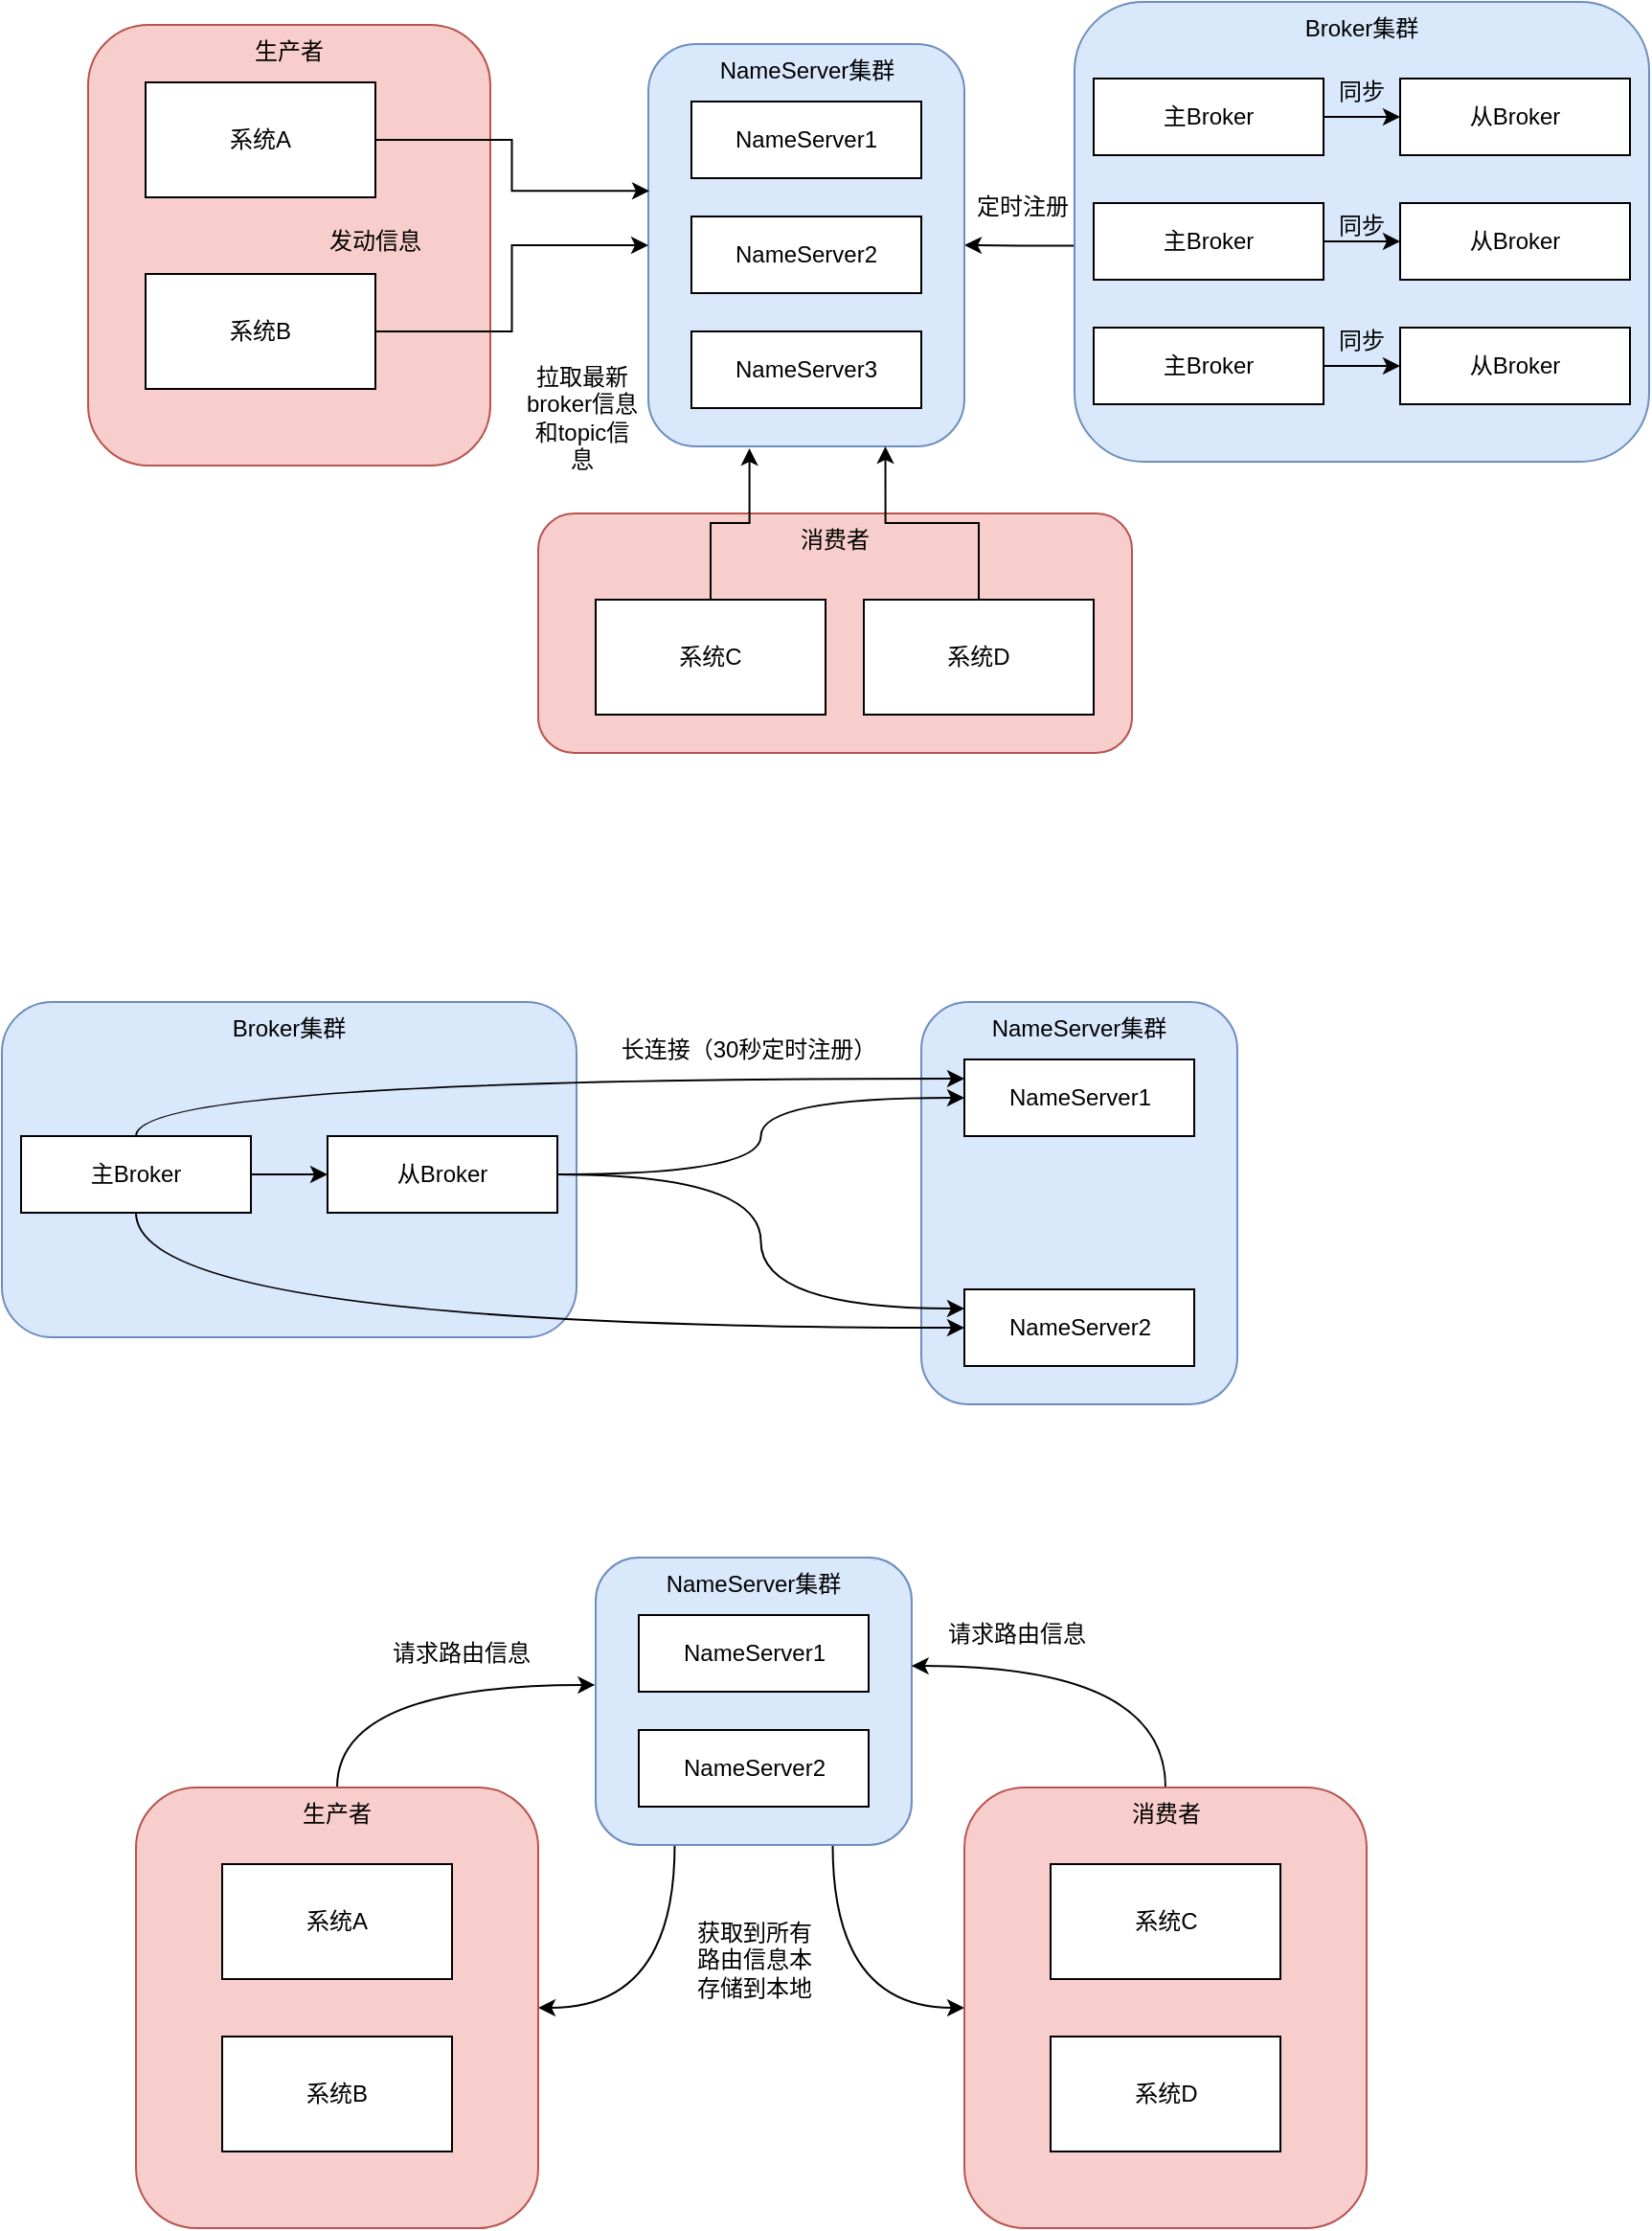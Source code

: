 <mxfile version="19.0.3" type="device" pages="2"><diagram id="EDm4s6E4XvLWAy1QDdE6" name="第 1 页"><mxGraphModel dx="1865" dy="649" grid="1" gridSize="10" guides="1" tooltips="1" connect="1" arrows="1" fold="1" page="1" pageScale="1" pageWidth="827" pageHeight="1169" math="0" shadow="0"><root><mxCell id="0"/><mxCell id="1" parent="0"/><mxCell id="5RQZ8icjDF4wgGyXuNNp-26" value="消费者" style="rounded=1;whiteSpace=wrap;html=1;verticalAlign=top;fillColor=#f8cecc;strokeColor=#b85450;" parent="1" vertex="1"><mxGeometry x="270" y="435" width="310" height="125" as="geometry"/></mxCell><mxCell id="5RQZ8icjDF4wgGyXuNNp-24" value="生产者" style="rounded=1;whiteSpace=wrap;html=1;verticalAlign=top;fillColor=#f8cecc;strokeColor=#b85450;" parent="1" vertex="1"><mxGeometry x="35" y="180" width="210" height="230" as="geometry"/></mxCell><mxCell id="5RQZ8icjDF4wgGyXuNNp-21" style="edgeStyle=orthogonalEdgeStyle;rounded=0;orthogonalLoop=1;jettySize=auto;html=1;exitX=0.006;exitY=0.53;exitDx=0;exitDy=0;entryX=1;entryY=0.5;entryDx=0;entryDy=0;exitPerimeter=0;" parent="1" source="5RQZ8icjDF4wgGyXuNNp-11" target="5RQZ8icjDF4wgGyXuNNp-4" edge="1"><mxGeometry relative="1" as="geometry"/></mxCell><mxCell id="5RQZ8icjDF4wgGyXuNNp-4" value="NameServer集群" style="rounded=1;whiteSpace=wrap;html=1;verticalAlign=top;fillColor=#dae8fc;strokeColor=#6c8ebf;" parent="1" vertex="1"><mxGeometry x="327.5" y="190" width="165" height="210" as="geometry"/></mxCell><mxCell id="5RQZ8icjDF4wgGyXuNNp-10" style="edgeStyle=orthogonalEdgeStyle;rounded=0;orthogonalLoop=1;jettySize=auto;html=1;exitX=1;exitY=0.5;exitDx=0;exitDy=0;entryX=0.003;entryY=0.365;entryDx=0;entryDy=0;entryPerimeter=0;" parent="1" source="5RQZ8icjDF4wgGyXuNNp-2" target="5RQZ8icjDF4wgGyXuNNp-4" edge="1"><mxGeometry relative="1" as="geometry"/></mxCell><mxCell id="5RQZ8icjDF4wgGyXuNNp-2" value="系统A" style="rounded=0;whiteSpace=wrap;html=1;" parent="1" vertex="1"><mxGeometry x="65" y="210" width="120" height="60" as="geometry"/></mxCell><mxCell id="5RQZ8icjDF4wgGyXuNNp-3" value="NameServer1" style="rounded=0;whiteSpace=wrap;html=1;" parent="1" vertex="1"><mxGeometry x="350" y="220" width="120" height="40" as="geometry"/></mxCell><mxCell id="5RQZ8icjDF4wgGyXuNNp-5" value="NameServer2" style="rounded=0;whiteSpace=wrap;html=1;" parent="1" vertex="1"><mxGeometry x="350" y="280" width="120" height="40" as="geometry"/></mxCell><mxCell id="5RQZ8icjDF4wgGyXuNNp-6" value="NameServer3" style="rounded=0;whiteSpace=wrap;html=1;" parent="1" vertex="1"><mxGeometry x="350" y="340" width="120" height="40" as="geometry"/></mxCell><mxCell id="5RQZ8icjDF4wgGyXuNNp-9" style="edgeStyle=orthogonalEdgeStyle;rounded=0;orthogonalLoop=1;jettySize=auto;html=1;exitX=1;exitY=0.5;exitDx=0;exitDy=0;" parent="1" source="5RQZ8icjDF4wgGyXuNNp-7" target="5RQZ8icjDF4wgGyXuNNp-4" edge="1"><mxGeometry relative="1" as="geometry"/></mxCell><mxCell id="5RQZ8icjDF4wgGyXuNNp-7" value="系统B" style="rounded=0;whiteSpace=wrap;html=1;" parent="1" vertex="1"><mxGeometry x="65" y="310" width="120" height="60" as="geometry"/></mxCell><mxCell id="5RQZ8icjDF4wgGyXuNNp-11" value="Broker集群" style="rounded=1;whiteSpace=wrap;html=1;verticalAlign=top;fillColor=#dae8fc;strokeColor=#6c8ebf;" parent="1" vertex="1"><mxGeometry x="550" y="168" width="300" height="240" as="geometry"/></mxCell><mxCell id="5RQZ8icjDF4wgGyXuNNp-18" style="edgeStyle=orthogonalEdgeStyle;rounded=0;orthogonalLoop=1;jettySize=auto;html=1;exitX=1;exitY=0.5;exitDx=0;exitDy=0;entryX=0;entryY=0.5;entryDx=0;entryDy=0;" parent="1" source="5RQZ8icjDF4wgGyXuNNp-12" target="5RQZ8icjDF4wgGyXuNNp-15" edge="1"><mxGeometry relative="1" as="geometry"/></mxCell><mxCell id="5RQZ8icjDF4wgGyXuNNp-12" value="主Broker" style="rounded=0;whiteSpace=wrap;html=1;" parent="1" vertex="1"><mxGeometry x="560" y="208" width="120" height="40" as="geometry"/></mxCell><mxCell id="5RQZ8icjDF4wgGyXuNNp-19" style="edgeStyle=orthogonalEdgeStyle;rounded=0;orthogonalLoop=1;jettySize=auto;html=1;exitX=1;exitY=0.5;exitDx=0;exitDy=0;entryX=0;entryY=0.5;entryDx=0;entryDy=0;" parent="1" source="5RQZ8icjDF4wgGyXuNNp-13" target="5RQZ8icjDF4wgGyXuNNp-16" edge="1"><mxGeometry relative="1" as="geometry"/></mxCell><mxCell id="5RQZ8icjDF4wgGyXuNNp-13" value="主Broker" style="rounded=0;whiteSpace=wrap;html=1;" parent="1" vertex="1"><mxGeometry x="560" y="273" width="120" height="40" as="geometry"/></mxCell><mxCell id="5RQZ8icjDF4wgGyXuNNp-20" style="edgeStyle=orthogonalEdgeStyle;rounded=0;orthogonalLoop=1;jettySize=auto;html=1;exitX=1;exitY=0.5;exitDx=0;exitDy=0;entryX=0;entryY=0.5;entryDx=0;entryDy=0;" parent="1" source="5RQZ8icjDF4wgGyXuNNp-14" target="5RQZ8icjDF4wgGyXuNNp-17" edge="1"><mxGeometry relative="1" as="geometry"/></mxCell><mxCell id="5RQZ8icjDF4wgGyXuNNp-14" value="主Broker" style="rounded=0;whiteSpace=wrap;html=1;" parent="1" vertex="1"><mxGeometry x="560" y="338" width="120" height="40" as="geometry"/></mxCell><mxCell id="5RQZ8icjDF4wgGyXuNNp-15" value="从Broker" style="rounded=0;whiteSpace=wrap;html=1;" parent="1" vertex="1"><mxGeometry x="720" y="208" width="120" height="40" as="geometry"/></mxCell><mxCell id="5RQZ8icjDF4wgGyXuNNp-16" value="从Broker" style="rounded=0;whiteSpace=wrap;html=1;" parent="1" vertex="1"><mxGeometry x="720" y="273" width="120" height="40" as="geometry"/></mxCell><mxCell id="5RQZ8icjDF4wgGyXuNNp-17" value="从Broker" style="rounded=0;whiteSpace=wrap;html=1;" parent="1" vertex="1"><mxGeometry x="720" y="338" width="120" height="40" as="geometry"/></mxCell><mxCell id="5RQZ8icjDF4wgGyXuNNp-22" value="发动信息" style="text;html=1;strokeColor=none;fillColor=none;align=center;verticalAlign=middle;whiteSpace=wrap;rounded=0;" parent="1" vertex="1"><mxGeometry x="155" y="283" width="60" height="20" as="geometry"/></mxCell><mxCell id="5RQZ8icjDF4wgGyXuNNp-27" style="edgeStyle=orthogonalEdgeStyle;rounded=0;orthogonalLoop=1;jettySize=auto;html=1;exitX=0.5;exitY=0;exitDx=0;exitDy=0;entryX=0.32;entryY=1.005;entryDx=0;entryDy=0;entryPerimeter=0;" parent="1" source="5RQZ8icjDF4wgGyXuNNp-23" target="5RQZ8icjDF4wgGyXuNNp-4" edge="1"><mxGeometry relative="1" as="geometry"/></mxCell><mxCell id="5RQZ8icjDF4wgGyXuNNp-23" value="系统C" style="rounded=0;whiteSpace=wrap;html=1;" parent="1" vertex="1"><mxGeometry x="300" y="480" width="120" height="60" as="geometry"/></mxCell><mxCell id="5RQZ8icjDF4wgGyXuNNp-28" style="edgeStyle=orthogonalEdgeStyle;rounded=0;orthogonalLoop=1;jettySize=auto;html=1;exitX=0.5;exitY=0;exitDx=0;exitDy=0;entryX=0.75;entryY=1;entryDx=0;entryDy=0;" parent="1" source="5RQZ8icjDF4wgGyXuNNp-25" target="5RQZ8icjDF4wgGyXuNNp-4" edge="1"><mxGeometry relative="1" as="geometry"/></mxCell><mxCell id="5RQZ8icjDF4wgGyXuNNp-25" value="系统D" style="rounded=0;whiteSpace=wrap;html=1;" parent="1" vertex="1"><mxGeometry x="440" y="480" width="120" height="60" as="geometry"/></mxCell><mxCell id="5RQZ8icjDF4wgGyXuNNp-29" value="NameServer集群" style="rounded=1;whiteSpace=wrap;html=1;verticalAlign=top;fillColor=#dae8fc;strokeColor=#6c8ebf;" parent="1" vertex="1"><mxGeometry x="470" y="690" width="165" height="210" as="geometry"/></mxCell><mxCell id="5RQZ8icjDF4wgGyXuNNp-30" value="NameServer1" style="rounded=0;whiteSpace=wrap;html=1;" parent="1" vertex="1"><mxGeometry x="492.5" y="720" width="120" height="40" as="geometry"/></mxCell><mxCell id="5RQZ8icjDF4wgGyXuNNp-32" value="NameServer2" style="rounded=0;whiteSpace=wrap;html=1;" parent="1" vertex="1"><mxGeometry x="492.5" y="840" width="120" height="40" as="geometry"/></mxCell><mxCell id="5RQZ8icjDF4wgGyXuNNp-33" value="Broker集群" style="rounded=1;whiteSpace=wrap;html=1;verticalAlign=top;fillColor=#dae8fc;strokeColor=#6c8ebf;" parent="1" vertex="1"><mxGeometry x="-10" y="690" width="300" height="175" as="geometry"/></mxCell><mxCell id="5RQZ8icjDF4wgGyXuNNp-34" style="edgeStyle=orthogonalEdgeStyle;rounded=0;orthogonalLoop=1;jettySize=auto;html=1;exitX=1;exitY=0.5;exitDx=0;exitDy=0;entryX=0;entryY=0.5;entryDx=0;entryDy=0;" parent="1" source="5RQZ8icjDF4wgGyXuNNp-35" target="5RQZ8icjDF4wgGyXuNNp-40" edge="1"><mxGeometry relative="1" as="geometry"/></mxCell><mxCell id="5RQZ8icjDF4wgGyXuNNp-49" style="edgeStyle=orthogonalEdgeStyle;curved=1;rounded=0;orthogonalLoop=1;jettySize=auto;html=1;exitX=0.5;exitY=0;exitDx=0;exitDy=0;entryX=0;entryY=0.25;entryDx=0;entryDy=0;" parent="1" source="5RQZ8icjDF4wgGyXuNNp-35" target="5RQZ8icjDF4wgGyXuNNp-30" edge="1"><mxGeometry relative="1" as="geometry"/></mxCell><mxCell id="5RQZ8icjDF4wgGyXuNNp-50" style="edgeStyle=orthogonalEdgeStyle;curved=1;rounded=0;orthogonalLoop=1;jettySize=auto;html=1;exitX=0.5;exitY=1;exitDx=0;exitDy=0;entryX=0;entryY=0.5;entryDx=0;entryDy=0;" parent="1" source="5RQZ8icjDF4wgGyXuNNp-35" target="5RQZ8icjDF4wgGyXuNNp-32" edge="1"><mxGeometry relative="1" as="geometry"/></mxCell><mxCell id="5RQZ8icjDF4wgGyXuNNp-35" value="主Broker" style="rounded=0;whiteSpace=wrap;html=1;" parent="1" vertex="1"><mxGeometry y="760" width="120" height="40" as="geometry"/></mxCell><mxCell id="5RQZ8icjDF4wgGyXuNNp-51" style="edgeStyle=orthogonalEdgeStyle;curved=1;rounded=0;orthogonalLoop=1;jettySize=auto;html=1;exitX=1;exitY=0.5;exitDx=0;exitDy=0;" parent="1" source="5RQZ8icjDF4wgGyXuNNp-40" target="5RQZ8icjDF4wgGyXuNNp-30" edge="1"><mxGeometry relative="1" as="geometry"/></mxCell><mxCell id="5RQZ8icjDF4wgGyXuNNp-52" style="edgeStyle=orthogonalEdgeStyle;curved=1;rounded=0;orthogonalLoop=1;jettySize=auto;html=1;exitX=1;exitY=0.5;exitDx=0;exitDy=0;entryX=0;entryY=0.25;entryDx=0;entryDy=0;" parent="1" source="5RQZ8icjDF4wgGyXuNNp-40" target="5RQZ8icjDF4wgGyXuNNp-32" edge="1"><mxGeometry relative="1" as="geometry"/></mxCell><mxCell id="5RQZ8icjDF4wgGyXuNNp-40" value="从Broker" style="rounded=0;whiteSpace=wrap;html=1;" parent="1" vertex="1"><mxGeometry x="160" y="760" width="120" height="40" as="geometry"/></mxCell><mxCell id="5RQZ8icjDF4wgGyXuNNp-68" style="edgeStyle=orthogonalEdgeStyle;curved=1;rounded=0;orthogonalLoop=1;jettySize=auto;html=1;exitX=0.25;exitY=1;exitDx=0;exitDy=0;entryX=1;entryY=0.5;entryDx=0;entryDy=0;" parent="1" source="5RQZ8icjDF4wgGyXuNNp-53" target="5RQZ8icjDF4wgGyXuNNp-56" edge="1"><mxGeometry relative="1" as="geometry"/></mxCell><mxCell id="5RQZ8icjDF4wgGyXuNNp-69" style="edgeStyle=orthogonalEdgeStyle;curved=1;rounded=0;orthogonalLoop=1;jettySize=auto;html=1;exitX=0.75;exitY=1;exitDx=0;exitDy=0;entryX=0;entryY=0.5;entryDx=0;entryDy=0;" parent="1" source="5RQZ8icjDF4wgGyXuNNp-53" target="5RQZ8icjDF4wgGyXuNNp-60" edge="1"><mxGeometry relative="1" as="geometry"/></mxCell><mxCell id="5RQZ8icjDF4wgGyXuNNp-53" value="NameServer集群" style="rounded=1;whiteSpace=wrap;html=1;verticalAlign=top;fillColor=#dae8fc;strokeColor=#6c8ebf;" parent="1" vertex="1"><mxGeometry x="300" y="980" width="165" height="150" as="geometry"/></mxCell><mxCell id="5RQZ8icjDF4wgGyXuNNp-54" value="NameServer1" style="rounded=0;whiteSpace=wrap;html=1;" parent="1" vertex="1"><mxGeometry x="322.5" y="1010" width="120" height="40" as="geometry"/></mxCell><mxCell id="5RQZ8icjDF4wgGyXuNNp-55" value="NameServer2" style="rounded=0;whiteSpace=wrap;html=1;" parent="1" vertex="1"><mxGeometry x="322.5" y="1070" width="120" height="40" as="geometry"/></mxCell><mxCell id="5RQZ8icjDF4wgGyXuNNp-63" style="edgeStyle=orthogonalEdgeStyle;curved=1;rounded=0;orthogonalLoop=1;jettySize=auto;html=1;exitX=0.5;exitY=0;exitDx=0;exitDy=0;entryX=-0.002;entryY=0.443;entryDx=0;entryDy=0;entryPerimeter=0;" parent="1" source="5RQZ8icjDF4wgGyXuNNp-56" target="5RQZ8icjDF4wgGyXuNNp-53" edge="1"><mxGeometry relative="1" as="geometry"/></mxCell><mxCell id="5RQZ8icjDF4wgGyXuNNp-56" value="生产者" style="rounded=1;whiteSpace=wrap;html=1;verticalAlign=top;fillColor=#f8cecc;strokeColor=#b85450;" parent="1" vertex="1"><mxGeometry x="60" y="1100" width="210" height="230" as="geometry"/></mxCell><mxCell id="5RQZ8icjDF4wgGyXuNNp-57" value="系统A" style="rounded=0;whiteSpace=wrap;html=1;" parent="1" vertex="1"><mxGeometry x="105" y="1140" width="120" height="60" as="geometry"/></mxCell><mxCell id="5RQZ8icjDF4wgGyXuNNp-58" value="系统B" style="rounded=0;whiteSpace=wrap;html=1;" parent="1" vertex="1"><mxGeometry x="105" y="1230" width="120" height="60" as="geometry"/></mxCell><mxCell id="5RQZ8icjDF4wgGyXuNNp-64" style="edgeStyle=orthogonalEdgeStyle;curved=1;rounded=0;orthogonalLoop=1;jettySize=auto;html=1;exitX=0.5;exitY=0;exitDx=0;exitDy=0;entryX=0.999;entryY=0.377;entryDx=0;entryDy=0;entryPerimeter=0;" parent="1" source="5RQZ8icjDF4wgGyXuNNp-60" target="5RQZ8icjDF4wgGyXuNNp-53" edge="1"><mxGeometry relative="1" as="geometry"/></mxCell><mxCell id="5RQZ8icjDF4wgGyXuNNp-60" value="消费者" style="rounded=1;whiteSpace=wrap;html=1;verticalAlign=top;fillColor=#f8cecc;strokeColor=#b85450;" parent="1" vertex="1"><mxGeometry x="492.5" y="1100" width="210" height="230" as="geometry"/></mxCell><mxCell id="5RQZ8icjDF4wgGyXuNNp-61" value="系统C" style="rounded=0;whiteSpace=wrap;html=1;" parent="1" vertex="1"><mxGeometry x="537.5" y="1140" width="120" height="60" as="geometry"/></mxCell><mxCell id="5RQZ8icjDF4wgGyXuNNp-62" value="系统D" style="rounded=0;whiteSpace=wrap;html=1;" parent="1" vertex="1"><mxGeometry x="537.5" y="1230" width="120" height="60" as="geometry"/></mxCell><mxCell id="5RQZ8icjDF4wgGyXuNNp-65" value="请求路由信息" style="text;html=1;strokeColor=none;fillColor=none;align=center;verticalAlign=middle;whiteSpace=wrap;rounded=0;" parent="1" vertex="1"><mxGeometry x="190" y="1020" width="80" height="20" as="geometry"/></mxCell><mxCell id="5RQZ8icjDF4wgGyXuNNp-66" value="请求路由信息" style="text;html=1;strokeColor=none;fillColor=none;align=center;verticalAlign=middle;whiteSpace=wrap;rounded=0;" parent="1" vertex="1"><mxGeometry x="480" y="1010" width="80" height="20" as="geometry"/></mxCell><mxCell id="5RQZ8icjDF4wgGyXuNNp-70" value="获取到所有 路由信息本存储到本地" style="text;html=1;strokeColor=none;fillColor=none;align=center;verticalAlign=middle;whiteSpace=wrap;rounded=0;" parent="1" vertex="1"><mxGeometry x="347.5" y="1180" width="70" height="20" as="geometry"/></mxCell><mxCell id="4yZBQ0dlFc8D_ead8go_-1" value="拉取最新broker信息和topic信息" style="text;html=1;strokeColor=none;fillColor=none;align=center;verticalAlign=middle;whiteSpace=wrap;rounded=0;" parent="1" vertex="1"><mxGeometry x="262.5" y="370" width="60" height="30" as="geometry"/></mxCell><mxCell id="4yZBQ0dlFc8D_ead8go_-2" value="同步" style="text;html=1;strokeColor=none;fillColor=none;align=center;verticalAlign=middle;whiteSpace=wrap;rounded=0;" parent="1" vertex="1"><mxGeometry x="670" y="200" width="60" height="30" as="geometry"/></mxCell><mxCell id="4yZBQ0dlFc8D_ead8go_-3" value="长连接（30秒定时注册）" style="text;html=1;strokeColor=none;fillColor=none;align=center;verticalAlign=middle;whiteSpace=wrap;rounded=0;" parent="1" vertex="1"><mxGeometry x="310" y="700" width="140" height="30" as="geometry"/></mxCell><mxCell id="4yZBQ0dlFc8D_ead8go_-4" value="同步" style="text;html=1;strokeColor=none;fillColor=none;align=center;verticalAlign=middle;whiteSpace=wrap;rounded=0;" parent="1" vertex="1"><mxGeometry x="670" y="270" width="60" height="30" as="geometry"/></mxCell><mxCell id="4yZBQ0dlFc8D_ead8go_-5" value="同步" style="text;html=1;strokeColor=none;fillColor=none;align=center;verticalAlign=middle;whiteSpace=wrap;rounded=0;" parent="1" vertex="1"><mxGeometry x="670" y="330" width="60" height="30" as="geometry"/></mxCell><mxCell id="4yZBQ0dlFc8D_ead8go_-6" value="定时注册" style="text;html=1;strokeColor=none;fillColor=none;align=center;verticalAlign=middle;whiteSpace=wrap;rounded=0;" parent="1" vertex="1"><mxGeometry x="493" y="260" width="60" height="30" as="geometry"/></mxCell></root></mxGraphModel></diagram><diagram id="tl5rIzauf0TeFvFWXmKq" name="第 2 页"><mxGraphModel dx="1038" dy="1818" grid="1" gridSize="10" guides="1" tooltips="1" connect="1" arrows="1" fold="1" page="1" pageScale="1" pageWidth="827" pageHeight="1169" math="0" shadow="0"><root><mxCell id="0"/><mxCell id="1" parent="0"/><mxCell id="zahDo-E0i-iYaKbCtR3t-2" value="NameServer集群" style="rounded=1;whiteSpace=wrap;html=1;verticalAlign=top;fillColor=#dae8fc;strokeColor=#6c8ebf;" parent="1" vertex="1"><mxGeometry x="610" y="-70" width="165" height="210" as="geometry"/></mxCell><mxCell id="zahDo-E0i-iYaKbCtR3t-3" value="NameServer1" style="rounded=0;whiteSpace=wrap;html=1;" parent="1" vertex="1"><mxGeometry x="632.5" y="-40" width="120" height="40" as="geometry"/></mxCell><mxCell id="zahDo-E0i-iYaKbCtR3t-4" value="NameServer2" style="rounded=0;whiteSpace=wrap;html=1;" parent="1" vertex="1"><mxGeometry x="632.5" y="20" width="120" height="40" as="geometry"/></mxCell><mxCell id="zahDo-E0i-iYaKbCtR3t-5" value="NameServer3" style="rounded=0;whiteSpace=wrap;html=1;" parent="1" vertex="1"><mxGeometry x="632.5" y="80" width="120" height="40" as="geometry"/></mxCell><mxCell id="zahDo-E0i-iYaKbCtR3t-6" value="Broker集群" style="rounded=1;whiteSpace=wrap;html=1;verticalAlign=top;fillColor=#dae8fc;strokeColor=#6c8ebf;" parent="1" vertex="1"><mxGeometry x="480" y="168" width="370" height="240" as="geometry"/></mxCell><mxCell id="zahDo-E0i-iYaKbCtR3t-7" style="edgeStyle=orthogonalEdgeStyle;rounded=0;orthogonalLoop=1;jettySize=auto;html=1;exitX=1;exitY=0.5;exitDx=0;exitDy=0;entryX=0;entryY=0.5;entryDx=0;entryDy=0;" parent="1" source="zahDo-E0i-iYaKbCtR3t-8" target="zahDo-E0i-iYaKbCtR3t-13" edge="1"><mxGeometry relative="1" as="geometry"/></mxCell><mxCell id="zahDo-E0i-iYaKbCtR3t-20" style="edgeStyle=orthogonalEdgeStyle;rounded=0;orthogonalLoop=1;jettySize=auto;html=1;exitX=0;exitY=0.5;exitDx=0;exitDy=0;entryX=0;entryY=0.5;entryDx=0;entryDy=0;" parent="1" source="zahDo-E0i-iYaKbCtR3t-8" target="zahDo-E0i-iYaKbCtR3t-5" edge="1"><mxGeometry relative="1" as="geometry"/></mxCell><mxCell id="zahDo-E0i-iYaKbCtR3t-23" style="edgeStyle=orthogonalEdgeStyle;rounded=0;orthogonalLoop=1;jettySize=auto;html=1;exitX=0;exitY=0.5;exitDx=0;exitDy=0;entryX=0;entryY=0.5;entryDx=0;entryDy=0;" parent="1" source="zahDo-E0i-iYaKbCtR3t-8" target="zahDo-E0i-iYaKbCtR3t-4" edge="1"><mxGeometry relative="1" as="geometry"/></mxCell><mxCell id="zahDo-E0i-iYaKbCtR3t-24" style="edgeStyle=orthogonalEdgeStyle;rounded=0;orthogonalLoop=1;jettySize=auto;html=1;exitX=0;exitY=0.5;exitDx=0;exitDy=0;entryX=0;entryY=0.5;entryDx=0;entryDy=0;" parent="1" source="zahDo-E0i-iYaKbCtR3t-8" target="zahDo-E0i-iYaKbCtR3t-3" edge="1"><mxGeometry relative="1" as="geometry"/></mxCell><mxCell id="zahDo-E0i-iYaKbCtR3t-8" value="主Broker" style="rounded=0;whiteSpace=wrap;html=1;" parent="1" vertex="1"><mxGeometry x="560" y="208" width="120" height="40" as="geometry"/></mxCell><mxCell id="zahDo-E0i-iYaKbCtR3t-9" style="edgeStyle=orthogonalEdgeStyle;rounded=0;orthogonalLoop=1;jettySize=auto;html=1;exitX=1;exitY=0.5;exitDx=0;exitDy=0;entryX=0;entryY=0.5;entryDx=0;entryDy=0;" parent="1" source="zahDo-E0i-iYaKbCtR3t-10" target="zahDo-E0i-iYaKbCtR3t-14" edge="1"><mxGeometry relative="1" as="geometry"/></mxCell><mxCell id="zahDo-E0i-iYaKbCtR3t-21" style="edgeStyle=orthogonalEdgeStyle;rounded=0;orthogonalLoop=1;jettySize=auto;html=1;exitX=0;exitY=0.5;exitDx=0;exitDy=0;entryX=0;entryY=0.5;entryDx=0;entryDy=0;" parent="1" source="zahDo-E0i-iYaKbCtR3t-10" target="zahDo-E0i-iYaKbCtR3t-5" edge="1"><mxGeometry relative="1" as="geometry"/></mxCell><mxCell id="zahDo-E0i-iYaKbCtR3t-25" style="edgeStyle=orthogonalEdgeStyle;rounded=0;orthogonalLoop=1;jettySize=auto;html=1;exitX=0;exitY=0.5;exitDx=0;exitDy=0;entryX=0;entryY=0.5;entryDx=0;entryDy=0;" parent="1" source="zahDo-E0i-iYaKbCtR3t-10" target="zahDo-E0i-iYaKbCtR3t-3" edge="1"><mxGeometry relative="1" as="geometry"/></mxCell><mxCell id="zahDo-E0i-iYaKbCtR3t-10" value="主Broker" style="rounded=0;whiteSpace=wrap;html=1;" parent="1" vertex="1"><mxGeometry x="560" y="273" width="120" height="40" as="geometry"/></mxCell><mxCell id="zahDo-E0i-iYaKbCtR3t-11" style="edgeStyle=orthogonalEdgeStyle;rounded=0;orthogonalLoop=1;jettySize=auto;html=1;exitX=1;exitY=0.5;exitDx=0;exitDy=0;entryX=0;entryY=0.5;entryDx=0;entryDy=0;" parent="1" source="zahDo-E0i-iYaKbCtR3t-12" target="zahDo-E0i-iYaKbCtR3t-15" edge="1"><mxGeometry relative="1" as="geometry"/></mxCell><mxCell id="zahDo-E0i-iYaKbCtR3t-22" style="edgeStyle=orthogonalEdgeStyle;rounded=0;orthogonalLoop=1;jettySize=auto;html=1;exitX=0;exitY=0.5;exitDx=0;exitDy=0;" parent="1" source="zahDo-E0i-iYaKbCtR3t-12" edge="1"><mxGeometry relative="1" as="geometry"><mxPoint x="630" y="100" as="targetPoint"/><Array as="points"><mxPoint x="540" y="358"/><mxPoint x="540" y="100"/></Array></mxGeometry></mxCell><mxCell id="zahDo-E0i-iYaKbCtR3t-12" value="主Broker" style="rounded=0;whiteSpace=wrap;html=1;" parent="1" vertex="1"><mxGeometry x="560" y="338" width="120" height="40" as="geometry"/></mxCell><mxCell id="zahDo-E0i-iYaKbCtR3t-13" value="从Broker" style="rounded=0;whiteSpace=wrap;html=1;" parent="1" vertex="1"><mxGeometry x="720" y="208" width="120" height="40" as="geometry"/></mxCell><mxCell id="zahDo-E0i-iYaKbCtR3t-14" value="从Broker" style="rounded=0;whiteSpace=wrap;html=1;" parent="1" vertex="1"><mxGeometry x="720" y="273" width="120" height="40" as="geometry"/></mxCell><mxCell id="zahDo-E0i-iYaKbCtR3t-15" value="从Broker" style="rounded=0;whiteSpace=wrap;html=1;" parent="1" vertex="1"><mxGeometry x="720" y="338" width="120" height="40" as="geometry"/></mxCell><mxCell id="zahDo-E0i-iYaKbCtR3t-16" value="同步" style="text;html=1;strokeColor=none;fillColor=none;align=center;verticalAlign=middle;whiteSpace=wrap;rounded=0;" parent="1" vertex="1"><mxGeometry x="670" y="200" width="60" height="30" as="geometry"/></mxCell><mxCell id="zahDo-E0i-iYaKbCtR3t-17" value="同步" style="text;html=1;strokeColor=none;fillColor=none;align=center;verticalAlign=middle;whiteSpace=wrap;rounded=0;" parent="1" vertex="1"><mxGeometry x="670" y="270" width="60" height="30" as="geometry"/></mxCell><mxCell id="zahDo-E0i-iYaKbCtR3t-18" value="同步" style="text;html=1;strokeColor=none;fillColor=none;align=center;verticalAlign=middle;whiteSpace=wrap;rounded=0;" parent="1" vertex="1"><mxGeometry x="670" y="330" width="60" height="30" as="geometry"/></mxCell><mxCell id="zahDo-E0i-iYaKbCtR3t-19" value="每个broker会和所有NameServer构建一个长连接，然后30秒定时心跳" style="text;html=1;strokeColor=none;fillColor=none;align=center;verticalAlign=middle;whiteSpace=wrap;rounded=0;" parent="1" vertex="1"><mxGeometry x="550" y="140" width="370" height="30" as="geometry"/></mxCell><mxCell id="9aGJ6bBt7TveD01oAePN-1" value="生产者" style="rounded=1;whiteSpace=wrap;html=1;verticalAlign=top;fillColor=#f8cecc;strokeColor=#b85450;" parent="1" vertex="1"><mxGeometry x="90" y="50" width="210" height="230" as="geometry"/></mxCell><mxCell id="9aGJ6bBt7TveD01oAePN-5" style="edgeStyle=orthogonalEdgeStyle;rounded=0;orthogonalLoop=1;jettySize=auto;html=1;exitX=0;exitY=0.5;exitDx=0;exitDy=0;entryX=1;entryY=0.5;entryDx=0;entryDy=0;" parent="1" source="zahDo-E0i-iYaKbCtR3t-3" target="9aGJ6bBt7TveD01oAePN-2" edge="1"><mxGeometry relative="1" as="geometry"/></mxCell><mxCell id="9aGJ6bBt7TveD01oAePN-7" style="edgeStyle=orthogonalEdgeStyle;rounded=0;orthogonalLoop=1;jettySize=auto;html=1;exitX=0.5;exitY=1;exitDx=0;exitDy=0;entryX=0;entryY=0.5;entryDx=0;entryDy=0;" parent="1" source="9aGJ6bBt7TveD01oAePN-2" target="zahDo-E0i-iYaKbCtR3t-12" edge="1"><mxGeometry relative="1" as="geometry"/></mxCell><mxCell id="9aGJ6bBt7TveD01oAePN-2" value="系统A" style="rounded=0;whiteSpace=wrap;html=1;" parent="1" vertex="1"><mxGeometry x="135" y="90" width="120" height="60" as="geometry"/></mxCell><mxCell id="9aGJ6bBt7TveD01oAePN-6" value="拉取broker地址信息和topic信息" style="text;html=1;strokeColor=none;fillColor=none;align=center;verticalAlign=middle;whiteSpace=wrap;rounded=0;" parent="1" vertex="1"><mxGeometry x="330" y="85" width="90" height="30" as="geometry"/></mxCell><mxCell id="9aGJ6bBt7TveD01oAePN-8" value="客户端根据路由信息获取到topic分布在哪几个broker上" style="text;html=1;strokeColor=none;fillColor=none;align=center;verticalAlign=middle;whiteSpace=wrap;rounded=0;" parent="1" vertex="1"><mxGeometry x="255" y="290" width="180" height="30" as="geometry"/></mxCell><mxCell id="9aGJ6bBt7TveD01oAePN-9" value="然后根据某个策略选择一台broker然后发送信息" style="text;html=1;strokeColor=none;fillColor=none;align=center;verticalAlign=middle;whiteSpace=wrap;rounded=0;" parent="1" vertex="1"><mxGeometry x="255" y="330" width="180" height="30" as="geometry"/></mxCell><mxCell id="9aGJ6bBt7TveD01oAePN-10" value="长连接" style="text;html=1;strokeColor=none;fillColor=none;align=center;verticalAlign=middle;whiteSpace=wrap;rounded=0;" parent="1" vertex="1"><mxGeometry x="200" y="208" width="60" height="30" as="geometry"/></mxCell><mxCell id="IQji75_DvhCL8ATYpVJR-1" value="Broker集群" style="rounded=1;whiteSpace=wrap;html=1;verticalAlign=top;fillColor=#dae8fc;strokeColor=#6c8ebf;" vertex="1" parent="1"><mxGeometry x="360" y="500" width="450" height="250" as="geometry"/></mxCell><mxCell id="IQji75_DvhCL8ATYpVJR-2" style="edgeStyle=orthogonalEdgeStyle;rounded=0;orthogonalLoop=1;jettySize=auto;html=1;exitX=1;exitY=0.5;exitDx=0;exitDy=0;entryX=0;entryY=0.5;entryDx=0;entryDy=0;" edge="1" parent="1" source="IQji75_DvhCL8ATYpVJR-3" target="IQji75_DvhCL8ATYpVJR-8"><mxGeometry relative="1" as="geometry"/></mxCell><mxCell id="IQji75_DvhCL8ATYpVJR-15" style="edgeStyle=orthogonalEdgeStyle;rounded=0;orthogonalLoop=1;jettySize=auto;html=1;exitX=1;exitY=0.5;exitDx=0;exitDy=0;entryX=0;entryY=0.5;entryDx=0;entryDy=0;" edge="1" parent="1" source="IQji75_DvhCL8ATYpVJR-3" target="IQji75_DvhCL8ATYpVJR-14"><mxGeometry relative="1" as="geometry"/></mxCell><mxCell id="IQji75_DvhCL8ATYpVJR-3" value="主Broker1" style="rounded=0;whiteSpace=wrap;html=1;verticalAlign=top;" vertex="1" parent="1"><mxGeometry x="400" y="532" width="160" height="90" as="geometry"/></mxCell><mxCell id="IQji75_DvhCL8ATYpVJR-8" value="从Broker" style="rounded=0;whiteSpace=wrap;html=1;" vertex="1" parent="1"><mxGeometry x="650" y="532" width="120" height="40" as="geometry"/></mxCell><mxCell id="IQji75_DvhCL8ATYpVJR-11" value="同步" style="text;html=1;strokeColor=none;fillColor=none;align=center;verticalAlign=middle;whiteSpace=wrap;rounded=0;" vertex="1" parent="1"><mxGeometry x="550" y="542" width="60" height="30" as="geometry"/></mxCell><mxCell id="IQji75_DvhCL8ATYpVJR-14" value="从Broker" style="rounded=0;whiteSpace=wrap;html=1;" vertex="1" parent="1"><mxGeometry x="650" y="580" width="120" height="40" as="geometry"/></mxCell><mxCell id="IQji75_DvhCL8ATYpVJR-16" value="MessageQueue1" style="rounded=1;whiteSpace=wrap;html=1;fillColor=#d5e8d4;strokeColor=#82b366;" vertex="1" parent="1"><mxGeometry x="420" y="558" width="120" height="22" as="geometry"/></mxCell><mxCell id="IQji75_DvhCL8ATYpVJR-17" value="MessageQueue2" style="rounded=1;whiteSpace=wrap;html=1;fillColor=#d5e8d4;strokeColor=#82b366;" vertex="1" parent="1"><mxGeometry x="420" y="585" width="120" height="22" as="geometry"/></mxCell><mxCell id="IQji75_DvhCL8ATYpVJR-18" style="edgeStyle=orthogonalEdgeStyle;rounded=0;orthogonalLoop=1;jettySize=auto;html=1;exitX=1;exitY=0.5;exitDx=0;exitDy=0;entryX=0;entryY=0.5;entryDx=0;entryDy=0;" edge="1" parent="1" source="IQji75_DvhCL8ATYpVJR-20" target="IQji75_DvhCL8ATYpVJR-21"><mxGeometry relative="1" as="geometry"/></mxCell><mxCell id="IQji75_DvhCL8ATYpVJR-19" style="edgeStyle=orthogonalEdgeStyle;rounded=0;orthogonalLoop=1;jettySize=auto;html=1;exitX=1;exitY=0.5;exitDx=0;exitDy=0;entryX=0;entryY=0.5;entryDx=0;entryDy=0;" edge="1" parent="1" source="IQji75_DvhCL8ATYpVJR-20" target="IQji75_DvhCL8ATYpVJR-23"><mxGeometry relative="1" as="geometry"/></mxCell><mxCell id="IQji75_DvhCL8ATYpVJR-20" value="主Broker2" style="rounded=0;whiteSpace=wrap;html=1;verticalAlign=top;" vertex="1" parent="1"><mxGeometry x="400" y="640" width="160" height="90" as="geometry"/></mxCell><mxCell id="IQji75_DvhCL8ATYpVJR-21" value="从Broker" style="rounded=0;whiteSpace=wrap;html=1;" vertex="1" parent="1"><mxGeometry x="650" y="640" width="120" height="40" as="geometry"/></mxCell><mxCell id="IQji75_DvhCL8ATYpVJR-22" value="同步" style="text;html=1;strokeColor=none;fillColor=none;align=center;verticalAlign=middle;whiteSpace=wrap;rounded=0;" vertex="1" parent="1"><mxGeometry x="550" y="650" width="60" height="30" as="geometry"/></mxCell><mxCell id="IQji75_DvhCL8ATYpVJR-23" value="从Broker" style="rounded=0;whiteSpace=wrap;html=1;" vertex="1" parent="1"><mxGeometry x="650" y="688" width="120" height="40" as="geometry"/></mxCell><mxCell id="IQji75_DvhCL8ATYpVJR-24" value="MessageQueue3" style="rounded=1;whiteSpace=wrap;html=1;fillColor=#d5e8d4;strokeColor=#82b366;" vertex="1" parent="1"><mxGeometry x="420" y="666" width="120" height="22" as="geometry"/></mxCell><mxCell id="IQji75_DvhCL8ATYpVJR-25" value="MessageQueue4" style="rounded=1;whiteSpace=wrap;html=1;fillColor=#d5e8d4;strokeColor=#82b366;" vertex="1" parent="1"><mxGeometry x="420" y="693" width="120" height="22" as="geometry"/></mxCell></root></mxGraphModel></diagram></mxfile>